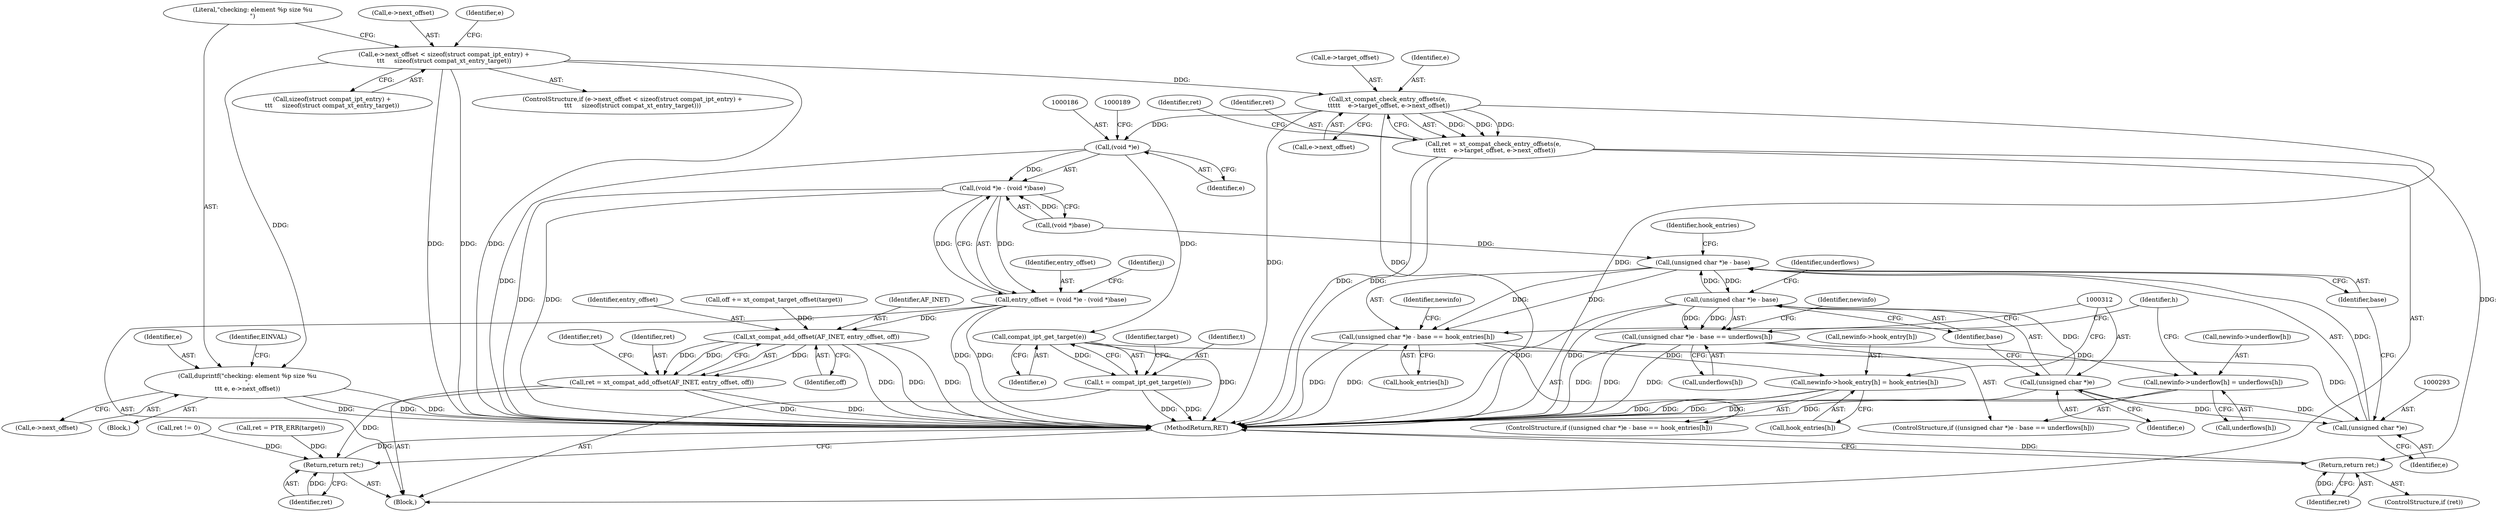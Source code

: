 digraph "1_linux_ce683e5f9d045e5d67d1312a42b359cb2ab2a13c_1@API" {
"1000132" [label="(Call,e->next_offset < sizeof(struct compat_ipt_entry) +\n\t\t\t     sizeof(struct compat_xt_entry_target))"];
"1000142" [label="(Call,duprintf(\"checking: element %p size %u\n\",\n\t\t\t e, e->next_offset))"];
"1000163" [label="(Call,xt_compat_check_entry_offsets(e,\n \t\t\t\t\t    e->target_offset, e->next_offset))"];
"1000161" [label="(Call,ret = xt_compat_check_entry_offsets(e,\n \t\t\t\t\t    e->target_offset, e->next_offset))"];
"1000173" [label="(Return,return ret;)"];
"1000185" [label="(Call,(void *)e)"];
"1000184" [label="(Call,(void *)e - (void *)base)"];
"1000182" [label="(Call,entry_offset = (void *)e - (void *)base)"];
"1000272" [label="(Call,xt_compat_add_offset(AF_INET, entry_offset, off))"];
"1000270" [label="(Call,ret = xt_compat_add_offset(AF_INET, entry_offset, off))"];
"1000373" [label="(Return,return ret;)"];
"1000215" [label="(Call,compat_ipt_get_target(e))"];
"1000213" [label="(Call,t = compat_ipt_get_target(e))"];
"1000292" [label="(Call,(unsigned char *)e)"];
"1000291" [label="(Call,(unsigned char *)e - base)"];
"1000290" [label="(Call,(unsigned char *)e - base == hook_entries[h])"];
"1000299" [label="(Call,newinfo->hook_entry[h] = hook_entries[h])"];
"1000310" [label="(Call,(unsigned char *)e - base)"];
"1000309" [label="(Call,(unsigned char *)e - base == underflows[h])"];
"1000318" [label="(Call,newinfo->underflow[h] = underflows[h])"];
"1000311" [label="(Call,(unsigned char *)e)"];
"1000214" [label="(Identifier,t)"];
"1000218" [label="(Identifier,target)"];
"1000142" [label="(Call,duprintf(\"checking: element %p size %u\n\",\n\t\t\t e, e->next_offset))"];
"1000314" [label="(Identifier,base)"];
"1000291" [label="(Call,(unsigned char *)e - base)"];
"1000183" [label="(Identifier,entry_offset)"];
"1000274" [label="(Identifier,entry_offset)"];
"1000213" [label="(Call,t = compat_ipt_get_target(e))"];
"1000297" [label="(Identifier,hook_entries)"];
"1000321" [label="(Identifier,newinfo)"];
"1000111" [label="(Block,)"];
"1000161" [label="(Call,ret = xt_compat_check_entry_offsets(e,\n \t\t\t\t\t    e->target_offset, e->next_offset))"];
"1000271" [label="(Identifier,ret)"];
"1000310" [label="(Call,(unsigned char *)e - base)"];
"1000311" [label="(Call,(unsigned char *)e)"];
"1000165" [label="(Call,e->target_offset)"];
"1000207" [label="(Call,ret != 0)"];
"1000163" [label="(Call,xt_compat_check_entry_offsets(e,\n \t\t\t\t\t    e->target_offset, e->next_offset))"];
"1000295" [label="(Identifier,base)"];
"1000216" [label="(Identifier,e)"];
"1000294" [label="(Identifier,e)"];
"1000374" [label="(Identifier,ret)"];
"1000300" [label="(Call,newinfo->hook_entry[h])"];
"1000172" [label="(Identifier,ret)"];
"1000162" [label="(Identifier,ret)"];
"1000132" [label="(Call,e->next_offset < sizeof(struct compat_ipt_entry) +\n\t\t\t     sizeof(struct compat_xt_entry_target))"];
"1000156" [label="(Identifier,e)"];
"1000262" [label="(Call,off += xt_compat_target_offset(target))"];
"1000324" [label="(Call,underflows[h])"];
"1000273" [label="(Identifier,AF_INET)"];
"1000143" [label="(Literal,\"checking: element %p size %u\n\")"];
"1000171" [label="(ControlStructure,if (ret))"];
"1000296" [label="(Call,hook_entries[h])"];
"1000173" [label="(Return,return ret;)"];
"1000144" [label="(Identifier,e)"];
"1000289" [label="(ControlStructure,if ((unsigned char *)e - base == hook_entries[h]))"];
"1000270" [label="(Call,ret = xt_compat_add_offset(AF_INET, entry_offset, off))"];
"1000313" [label="(Identifier,e)"];
"1000292" [label="(Call,(unsigned char *)e)"];
"1000185" [label="(Call,(void *)e)"];
"1000141" [label="(Block,)"];
"1000174" [label="(Identifier,ret)"];
"1000150" [label="(Identifier,EINVAL)"];
"1000215" [label="(Call,compat_ipt_get_target(e))"];
"1000315" [label="(Call,underflows[h])"];
"1000287" [label="(Identifier,h)"];
"1000168" [label="(Call,e->next_offset)"];
"1000248" [label="(Call,ret = PTR_ERR(target))"];
"1000302" [label="(Identifier,newinfo)"];
"1000308" [label="(ControlStructure,if ((unsigned char *)e - base == underflows[h]))"];
"1000136" [label="(Call,sizeof(struct compat_ipt_entry) +\n\t\t\t     sizeof(struct compat_xt_entry_target))"];
"1000373" [label="(Return,return ret;)"];
"1000277" [label="(Identifier,ret)"];
"1000299" [label="(Call,newinfo->hook_entry[h] = hook_entries[h])"];
"1000133" [label="(Call,e->next_offset)"];
"1000187" [label="(Identifier,e)"];
"1000184" [label="(Call,(void *)e - (void *)base)"];
"1000188" [label="(Call,(void *)base)"];
"1000192" [label="(Identifier,j)"];
"1000272" [label="(Call,xt_compat_add_offset(AF_INET, entry_offset, off))"];
"1000275" [label="(Identifier,off)"];
"1000318" [label="(Call,newinfo->underflow[h] = underflows[h])"];
"1000319" [label="(Call,newinfo->underflow[h])"];
"1000375" [label="(MethodReturn,RET)"];
"1000164" [label="(Identifier,e)"];
"1000131" [label="(ControlStructure,if (e->next_offset < sizeof(struct compat_ipt_entry) +\n\t\t\t     sizeof(struct compat_xt_entry_target)))"];
"1000182" [label="(Call,entry_offset = (void *)e - (void *)base)"];
"1000290" [label="(Call,(unsigned char *)e - base == hook_entries[h])"];
"1000305" [label="(Call,hook_entries[h])"];
"1000316" [label="(Identifier,underflows)"];
"1000145" [label="(Call,e->next_offset)"];
"1000309" [label="(Call,(unsigned char *)e - base == underflows[h])"];
"1000132" -> "1000131"  [label="AST: "];
"1000132" -> "1000136"  [label="CFG: "];
"1000133" -> "1000132"  [label="AST: "];
"1000136" -> "1000132"  [label="AST: "];
"1000143" -> "1000132"  [label="CFG: "];
"1000156" -> "1000132"  [label="CFG: "];
"1000132" -> "1000375"  [label="DDG: "];
"1000132" -> "1000375"  [label="DDG: "];
"1000132" -> "1000375"  [label="DDG: "];
"1000132" -> "1000142"  [label="DDG: "];
"1000132" -> "1000163"  [label="DDG: "];
"1000142" -> "1000141"  [label="AST: "];
"1000142" -> "1000145"  [label="CFG: "];
"1000143" -> "1000142"  [label="AST: "];
"1000144" -> "1000142"  [label="AST: "];
"1000145" -> "1000142"  [label="AST: "];
"1000150" -> "1000142"  [label="CFG: "];
"1000142" -> "1000375"  [label="DDG: "];
"1000142" -> "1000375"  [label="DDG: "];
"1000142" -> "1000375"  [label="DDG: "];
"1000163" -> "1000161"  [label="AST: "];
"1000163" -> "1000168"  [label="CFG: "];
"1000164" -> "1000163"  [label="AST: "];
"1000165" -> "1000163"  [label="AST: "];
"1000168" -> "1000163"  [label="AST: "];
"1000161" -> "1000163"  [label="CFG: "];
"1000163" -> "1000375"  [label="DDG: "];
"1000163" -> "1000375"  [label="DDG: "];
"1000163" -> "1000375"  [label="DDG: "];
"1000163" -> "1000161"  [label="DDG: "];
"1000163" -> "1000161"  [label="DDG: "];
"1000163" -> "1000161"  [label="DDG: "];
"1000163" -> "1000185"  [label="DDG: "];
"1000161" -> "1000111"  [label="AST: "];
"1000162" -> "1000161"  [label="AST: "];
"1000172" -> "1000161"  [label="CFG: "];
"1000161" -> "1000375"  [label="DDG: "];
"1000161" -> "1000375"  [label="DDG: "];
"1000161" -> "1000173"  [label="DDG: "];
"1000173" -> "1000171"  [label="AST: "];
"1000173" -> "1000174"  [label="CFG: "];
"1000174" -> "1000173"  [label="AST: "];
"1000375" -> "1000173"  [label="CFG: "];
"1000173" -> "1000375"  [label="DDG: "];
"1000174" -> "1000173"  [label="DDG: "];
"1000185" -> "1000184"  [label="AST: "];
"1000185" -> "1000187"  [label="CFG: "];
"1000186" -> "1000185"  [label="AST: "];
"1000187" -> "1000185"  [label="AST: "];
"1000189" -> "1000185"  [label="CFG: "];
"1000185" -> "1000375"  [label="DDG: "];
"1000185" -> "1000184"  [label="DDG: "];
"1000185" -> "1000215"  [label="DDG: "];
"1000184" -> "1000182"  [label="AST: "];
"1000184" -> "1000188"  [label="CFG: "];
"1000188" -> "1000184"  [label="AST: "];
"1000182" -> "1000184"  [label="CFG: "];
"1000184" -> "1000375"  [label="DDG: "];
"1000184" -> "1000375"  [label="DDG: "];
"1000184" -> "1000182"  [label="DDG: "];
"1000184" -> "1000182"  [label="DDG: "];
"1000188" -> "1000184"  [label="DDG: "];
"1000182" -> "1000111"  [label="AST: "];
"1000183" -> "1000182"  [label="AST: "];
"1000192" -> "1000182"  [label="CFG: "];
"1000182" -> "1000375"  [label="DDG: "];
"1000182" -> "1000375"  [label="DDG: "];
"1000182" -> "1000272"  [label="DDG: "];
"1000272" -> "1000270"  [label="AST: "];
"1000272" -> "1000275"  [label="CFG: "];
"1000273" -> "1000272"  [label="AST: "];
"1000274" -> "1000272"  [label="AST: "];
"1000275" -> "1000272"  [label="AST: "];
"1000270" -> "1000272"  [label="CFG: "];
"1000272" -> "1000375"  [label="DDG: "];
"1000272" -> "1000375"  [label="DDG: "];
"1000272" -> "1000375"  [label="DDG: "];
"1000272" -> "1000270"  [label="DDG: "];
"1000272" -> "1000270"  [label="DDG: "];
"1000272" -> "1000270"  [label="DDG: "];
"1000262" -> "1000272"  [label="DDG: "];
"1000270" -> "1000111"  [label="AST: "];
"1000271" -> "1000270"  [label="AST: "];
"1000277" -> "1000270"  [label="CFG: "];
"1000270" -> "1000375"  [label="DDG: "];
"1000270" -> "1000375"  [label="DDG: "];
"1000270" -> "1000373"  [label="DDG: "];
"1000373" -> "1000111"  [label="AST: "];
"1000373" -> "1000374"  [label="CFG: "];
"1000374" -> "1000373"  [label="AST: "];
"1000375" -> "1000373"  [label="CFG: "];
"1000373" -> "1000375"  [label="DDG: "];
"1000374" -> "1000373"  [label="DDG: "];
"1000207" -> "1000373"  [label="DDG: "];
"1000248" -> "1000373"  [label="DDG: "];
"1000215" -> "1000213"  [label="AST: "];
"1000215" -> "1000216"  [label="CFG: "];
"1000216" -> "1000215"  [label="AST: "];
"1000213" -> "1000215"  [label="CFG: "];
"1000215" -> "1000375"  [label="DDG: "];
"1000215" -> "1000213"  [label="DDG: "];
"1000215" -> "1000292"  [label="DDG: "];
"1000213" -> "1000111"  [label="AST: "];
"1000214" -> "1000213"  [label="AST: "];
"1000218" -> "1000213"  [label="CFG: "];
"1000213" -> "1000375"  [label="DDG: "];
"1000213" -> "1000375"  [label="DDG: "];
"1000292" -> "1000291"  [label="AST: "];
"1000292" -> "1000294"  [label="CFG: "];
"1000293" -> "1000292"  [label="AST: "];
"1000294" -> "1000292"  [label="AST: "];
"1000295" -> "1000292"  [label="CFG: "];
"1000292" -> "1000291"  [label="DDG: "];
"1000311" -> "1000292"  [label="DDG: "];
"1000292" -> "1000311"  [label="DDG: "];
"1000291" -> "1000290"  [label="AST: "];
"1000291" -> "1000295"  [label="CFG: "];
"1000295" -> "1000291"  [label="AST: "];
"1000297" -> "1000291"  [label="CFG: "];
"1000291" -> "1000290"  [label="DDG: "];
"1000291" -> "1000290"  [label="DDG: "];
"1000188" -> "1000291"  [label="DDG: "];
"1000310" -> "1000291"  [label="DDG: "];
"1000291" -> "1000310"  [label="DDG: "];
"1000290" -> "1000289"  [label="AST: "];
"1000290" -> "1000296"  [label="CFG: "];
"1000296" -> "1000290"  [label="AST: "];
"1000302" -> "1000290"  [label="CFG: "];
"1000312" -> "1000290"  [label="CFG: "];
"1000290" -> "1000375"  [label="DDG: "];
"1000290" -> "1000375"  [label="DDG: "];
"1000290" -> "1000299"  [label="DDG: "];
"1000299" -> "1000289"  [label="AST: "];
"1000299" -> "1000305"  [label="CFG: "];
"1000300" -> "1000299"  [label="AST: "];
"1000305" -> "1000299"  [label="AST: "];
"1000312" -> "1000299"  [label="CFG: "];
"1000299" -> "1000375"  [label="DDG: "];
"1000299" -> "1000375"  [label="DDG: "];
"1000310" -> "1000309"  [label="AST: "];
"1000310" -> "1000314"  [label="CFG: "];
"1000311" -> "1000310"  [label="AST: "];
"1000314" -> "1000310"  [label="AST: "];
"1000316" -> "1000310"  [label="CFG: "];
"1000310" -> "1000375"  [label="DDG: "];
"1000310" -> "1000375"  [label="DDG: "];
"1000310" -> "1000309"  [label="DDG: "];
"1000310" -> "1000309"  [label="DDG: "];
"1000311" -> "1000310"  [label="DDG: "];
"1000309" -> "1000308"  [label="AST: "];
"1000309" -> "1000315"  [label="CFG: "];
"1000315" -> "1000309"  [label="AST: "];
"1000321" -> "1000309"  [label="CFG: "];
"1000287" -> "1000309"  [label="CFG: "];
"1000309" -> "1000375"  [label="DDG: "];
"1000309" -> "1000375"  [label="DDG: "];
"1000309" -> "1000375"  [label="DDG: "];
"1000309" -> "1000318"  [label="DDG: "];
"1000318" -> "1000308"  [label="AST: "];
"1000318" -> "1000324"  [label="CFG: "];
"1000319" -> "1000318"  [label="AST: "];
"1000324" -> "1000318"  [label="AST: "];
"1000287" -> "1000318"  [label="CFG: "];
"1000318" -> "1000375"  [label="DDG: "];
"1000318" -> "1000375"  [label="DDG: "];
"1000311" -> "1000313"  [label="CFG: "];
"1000312" -> "1000311"  [label="AST: "];
"1000313" -> "1000311"  [label="AST: "];
"1000314" -> "1000311"  [label="CFG: "];
"1000311" -> "1000375"  [label="DDG: "];
}

